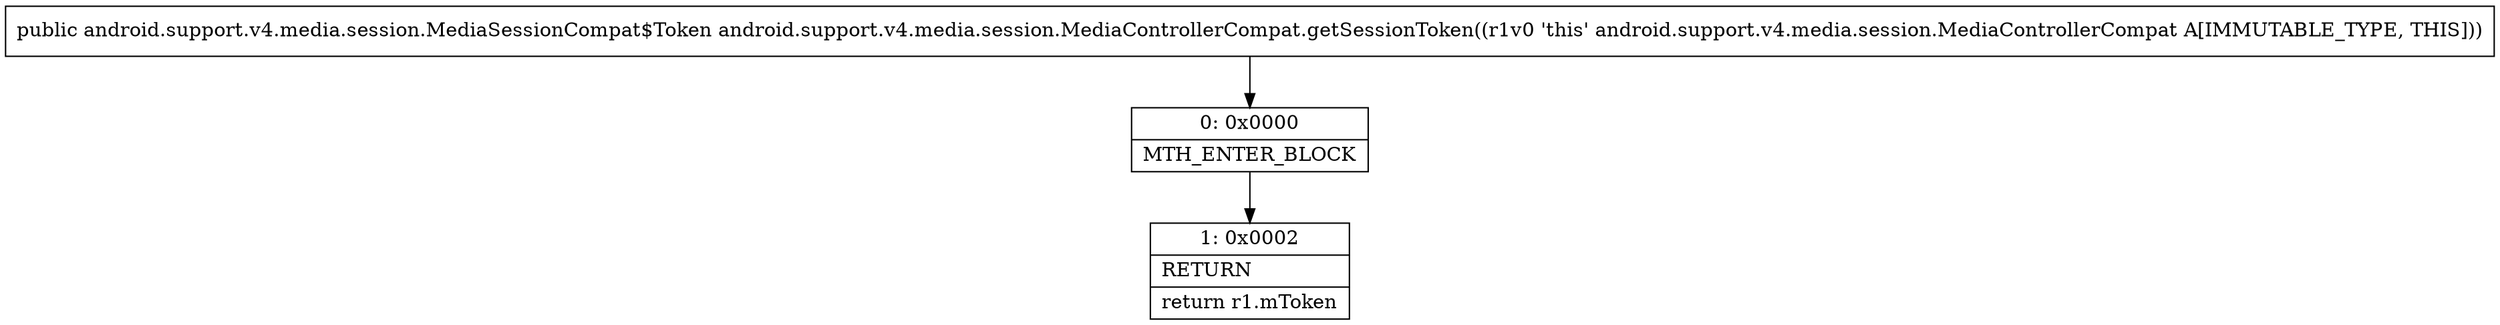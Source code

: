 digraph "CFG forandroid.support.v4.media.session.MediaControllerCompat.getSessionToken()Landroid\/support\/v4\/media\/session\/MediaSessionCompat$Token;" {
Node_0 [shape=record,label="{0\:\ 0x0000|MTH_ENTER_BLOCK\l}"];
Node_1 [shape=record,label="{1\:\ 0x0002|RETURN\l|return r1.mToken\l}"];
MethodNode[shape=record,label="{public android.support.v4.media.session.MediaSessionCompat$Token android.support.v4.media.session.MediaControllerCompat.getSessionToken((r1v0 'this' android.support.v4.media.session.MediaControllerCompat A[IMMUTABLE_TYPE, THIS])) }"];
MethodNode -> Node_0;
Node_0 -> Node_1;
}

